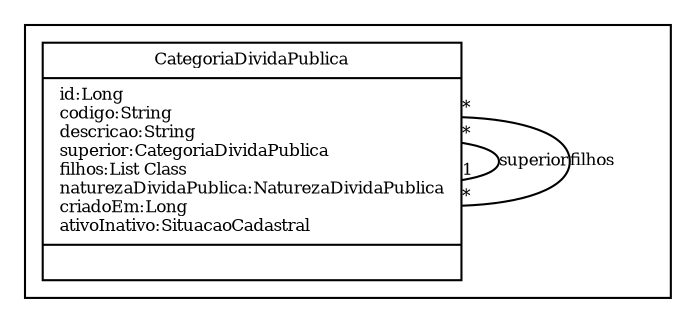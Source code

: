 digraph G{
fontname = "Times-Roman"
fontsize = 8

node [
        fontname = "Times-Roman"
        fontsize = 8
        shape = "record"
]

edge [
        fontname = "Times-Roman"
        fontsize = 8
]

subgraph clusterNATUREZA_DA_DIVIDA
{
CategoriaDividaPublica [label = "{CategoriaDividaPublica|id:Long\lcodigo:String\ldescricao:String\lsuperior:CategoriaDividaPublica\lfilhos:List Class\lnaturezaDividaPublica:NaturezaDividaPublica\lcriadoEm:Long\lativoInativo:SituacaoCadastral\l|\l}"]
}
edge [arrowhead = "none" headlabel = "1" taillabel = "*"] CategoriaDividaPublica -> CategoriaDividaPublica [label = "superior"]
edge [arrowhead = "none" headlabel = "*" taillabel = "*"] CategoriaDividaPublica -> CategoriaDividaPublica [label = "filhos"]
}
